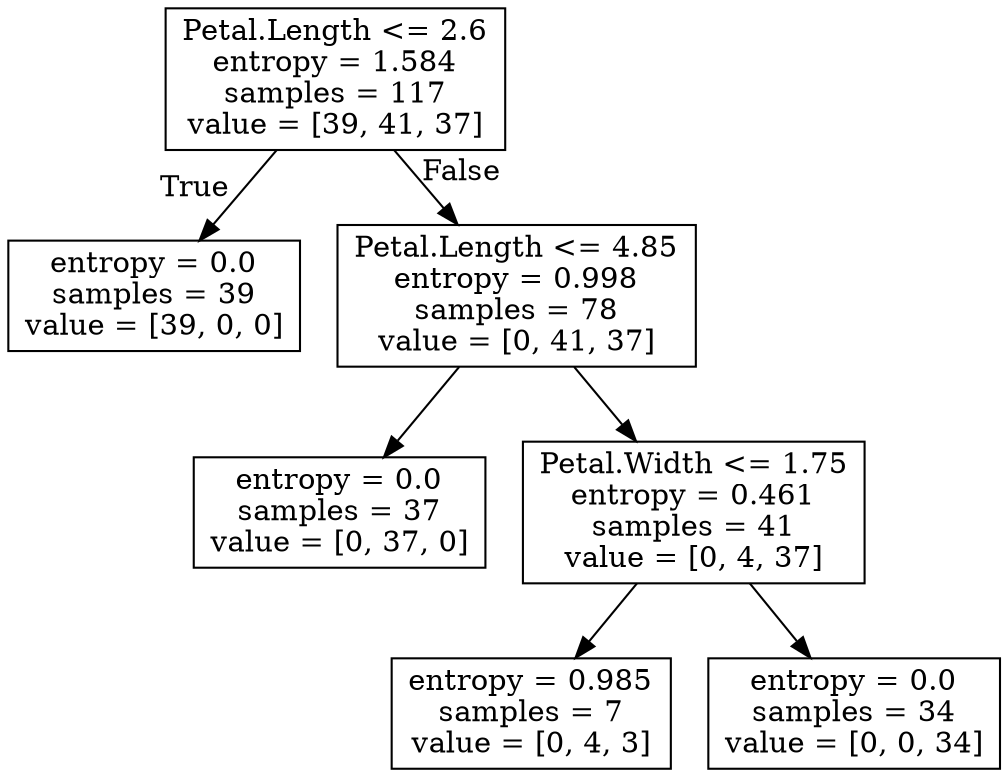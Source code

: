 digraph Tree {
node [shape=box] ;
0 [label="Petal.Length <= 2.6\nentropy = 1.584\nsamples = 117\nvalue = [39, 41, 37]"] ;
1 [label="entropy = 0.0\nsamples = 39\nvalue = [39, 0, 0]"] ;
0 -> 1 [labeldistance=2.5, labelangle=45, headlabel="True"] ;
2 [label="Petal.Length <= 4.85\nentropy = 0.998\nsamples = 78\nvalue = [0, 41, 37]"] ;
0 -> 2 [labeldistance=2.5, labelangle=-45, headlabel="False"] ;
3 [label="entropy = 0.0\nsamples = 37\nvalue = [0, 37, 0]"] ;
2 -> 3 ;
4 [label="Petal.Width <= 1.75\nentropy = 0.461\nsamples = 41\nvalue = [0, 4, 37]"] ;
2 -> 4 ;
5 [label="entropy = 0.985\nsamples = 7\nvalue = [0, 4, 3]"] ;
4 -> 5 ;
6 [label="entropy = 0.0\nsamples = 34\nvalue = [0, 0, 34]"] ;
4 -> 6 ;
}
